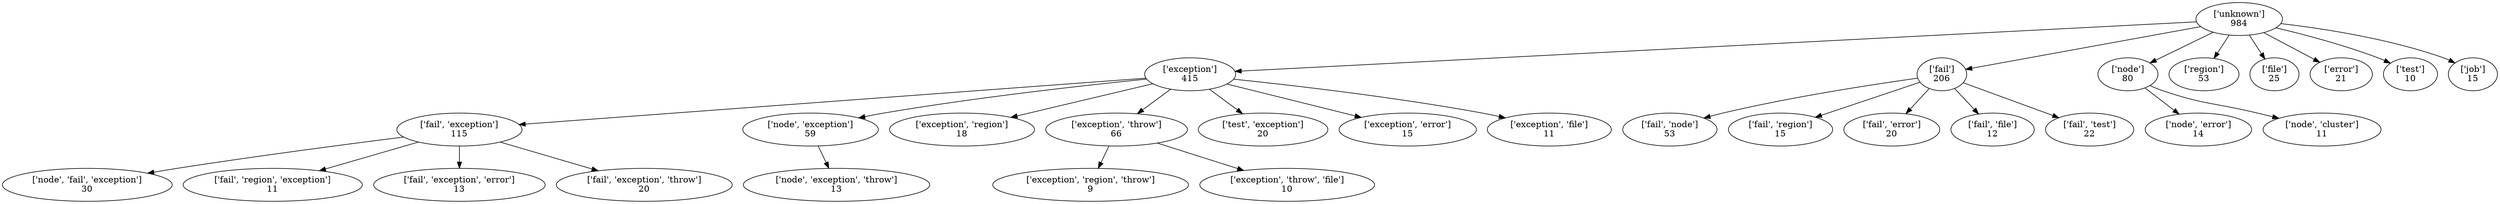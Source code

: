 strict digraph  {
	"['unknown']
984" -> "['exception']
415";
	"['unknown']
984" -> "['fail']
206";
	"['unknown']
984" -> "['node']
80";
	"['unknown']
984" -> "['region']
53";
	"['unknown']
984" -> "['file']
25";
	"['unknown']
984" -> "['error']
21";
	"['unknown']
984" -> "['test']
10";
	"['unknown']
984" -> "['job']
15";
	"['exception']
415" -> "['fail', 'exception']
115";
	"['exception']
415" -> "['node', 'exception']
59";
	"['exception']
415" -> "['exception', 'region']
18";
	"['exception']
415" -> "['exception', 'throw']
66";
	"['exception']
415" -> "['test', 'exception']
20";
	"['exception']
415" -> "['exception', 'error']
15";
	"['exception']
415" -> "['exception', 'file']
11";
	"['fail']
206" -> "['fail', 'node']
53";
	"['fail']
206" -> "['fail', 'region']
15";
	"['fail']
206" -> "['fail', 'error']
20";
	"['fail']
206" -> "['fail', 'file']
12";
	"['fail']
206" -> "['fail', 'test']
22";
	"['node']
80" -> "['node', 'error']
14";
	"['node']
80" -> "['node', 'cluster']
11";
	"['fail', 'exception']
115" -> "['node', 'fail', 'exception']
30";
	"['fail', 'exception']
115" -> "['fail', 'region', 'exception']
11";
	"['fail', 'exception']
115" -> "['fail', 'exception', 'error']
13";
	"['fail', 'exception']
115" -> "['fail', 'exception', 'throw']
20";
	"['node', 'exception']
59" -> "['node', 'exception', 'throw']
13";
	"['exception', 'throw']
66" -> "['exception', 'region', 'throw']
9";
	"['exception', 'throw']
66" -> "['exception', 'throw', 'file']
10";
}
